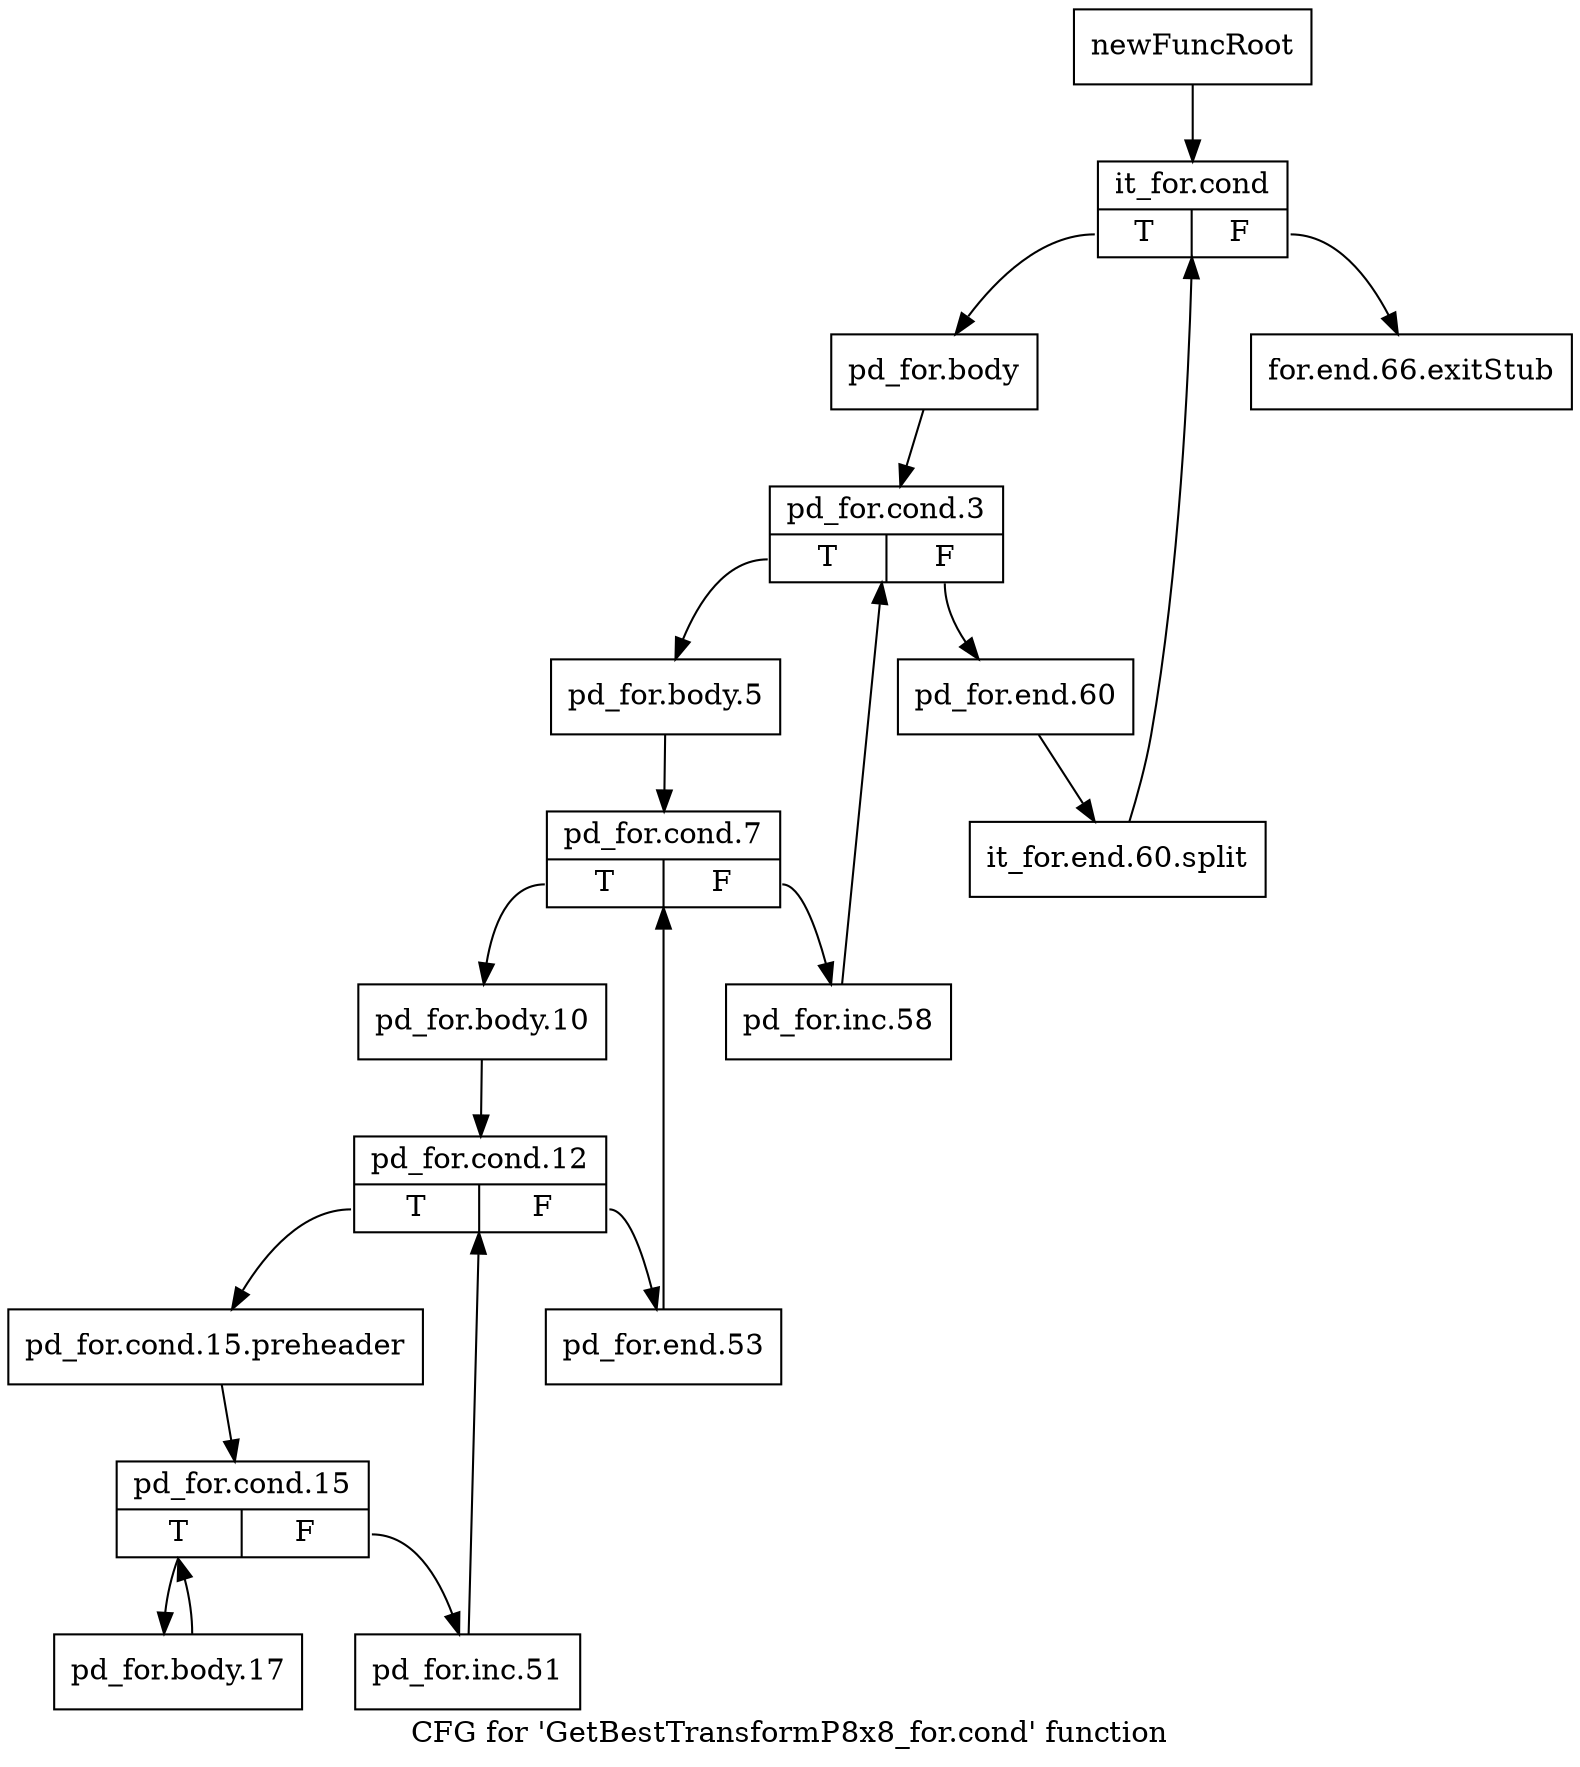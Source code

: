 digraph "CFG for 'GetBestTransformP8x8_for.cond' function" {
	label="CFG for 'GetBestTransformP8x8_for.cond' function";

	Node0x2cd7ad0 [shape=record,label="{newFuncRoot}"];
	Node0x2cd7ad0 -> Node0x2cd7b70;
	Node0x2cd7b20 [shape=record,label="{for.end.66.exitStub}"];
	Node0x2cd7b70 [shape=record,label="{it_for.cond|{<s0>T|<s1>F}}"];
	Node0x2cd7b70:s0 -> Node0x2cd7bc0;
	Node0x2cd7b70:s1 -> Node0x2cd7b20;
	Node0x2cd7bc0 [shape=record,label="{pd_for.body}"];
	Node0x2cd7bc0 -> Node0x2cd7c10;
	Node0x2cd7c10 [shape=record,label="{pd_for.cond.3|{<s0>T|<s1>F}}"];
	Node0x2cd7c10:s0 -> Node0x2cd7cb0;
	Node0x2cd7c10:s1 -> Node0x2cd7c60;
	Node0x2cd7c60 [shape=record,label="{pd_for.end.60}"];
	Node0x2cd7c60 -> Node0x3656d50;
	Node0x3656d50 [shape=record,label="{it_for.end.60.split}"];
	Node0x3656d50 -> Node0x2cd7b70;
	Node0x2cd7cb0 [shape=record,label="{pd_for.body.5}"];
	Node0x2cd7cb0 -> Node0x2cd7d00;
	Node0x2cd7d00 [shape=record,label="{pd_for.cond.7|{<s0>T|<s1>F}}"];
	Node0x2cd7d00:s0 -> Node0x2cd7da0;
	Node0x2cd7d00:s1 -> Node0x2cd7d50;
	Node0x2cd7d50 [shape=record,label="{pd_for.inc.58}"];
	Node0x2cd7d50 -> Node0x2cd7c10;
	Node0x2cd7da0 [shape=record,label="{pd_for.body.10}"];
	Node0x2cd7da0 -> Node0x2cd7df0;
	Node0x2cd7df0 [shape=record,label="{pd_for.cond.12|{<s0>T|<s1>F}}"];
	Node0x2cd7df0:s0 -> Node0x2cd7e90;
	Node0x2cd7df0:s1 -> Node0x2cd7e40;
	Node0x2cd7e40 [shape=record,label="{pd_for.end.53}"];
	Node0x2cd7e40 -> Node0x2cd7d00;
	Node0x2cd7e90 [shape=record,label="{pd_for.cond.15.preheader}"];
	Node0x2cd7e90 -> Node0x2cd7ee0;
	Node0x2cd7ee0 [shape=record,label="{pd_for.cond.15|{<s0>T|<s1>F}}"];
	Node0x2cd7ee0:s0 -> Node0x2cd7f80;
	Node0x2cd7ee0:s1 -> Node0x2cd7f30;
	Node0x2cd7f30 [shape=record,label="{pd_for.inc.51}"];
	Node0x2cd7f30 -> Node0x2cd7df0;
	Node0x2cd7f80 [shape=record,label="{pd_for.body.17}"];
	Node0x2cd7f80 -> Node0x2cd7ee0;
}
